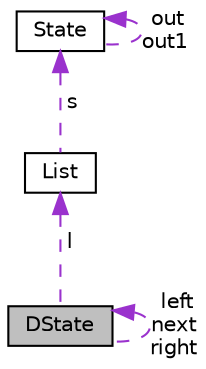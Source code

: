 digraph "DState"
{
 // LATEX_PDF_SIZE
  edge [fontname="Helvetica",fontsize="10",labelfontname="Helvetica",labelfontsize="10"];
  node [fontname="Helvetica",fontsize="10",shape=record];
  Node1 [label="DState",height=0.2,width=0.4,color="black", fillcolor="grey75", style="filled", fontcolor="black",tooltip=" "];
  Node2 -> Node1 [dir="back",color="darkorchid3",fontsize="10",style="dashed",label=" l" ,fontname="Helvetica"];
  Node2 [label="List",height=0.2,width=0.4,color="black", fillcolor="white", style="filled",URL="$structList.html",tooltip=" "];
  Node3 -> Node2 [dir="back",color="darkorchid3",fontsize="10",style="dashed",label=" s" ,fontname="Helvetica"];
  Node3 [label="State",height=0.2,width=0.4,color="black", fillcolor="white", style="filled",URL="$structState.html",tooltip=" "];
  Node3 -> Node3 [dir="back",color="darkorchid3",fontsize="10",style="dashed",label=" out\nout1" ,fontname="Helvetica"];
  Node1 -> Node1 [dir="back",color="darkorchid3",fontsize="10",style="dashed",label=" left\nnext\nright" ,fontname="Helvetica"];
}
